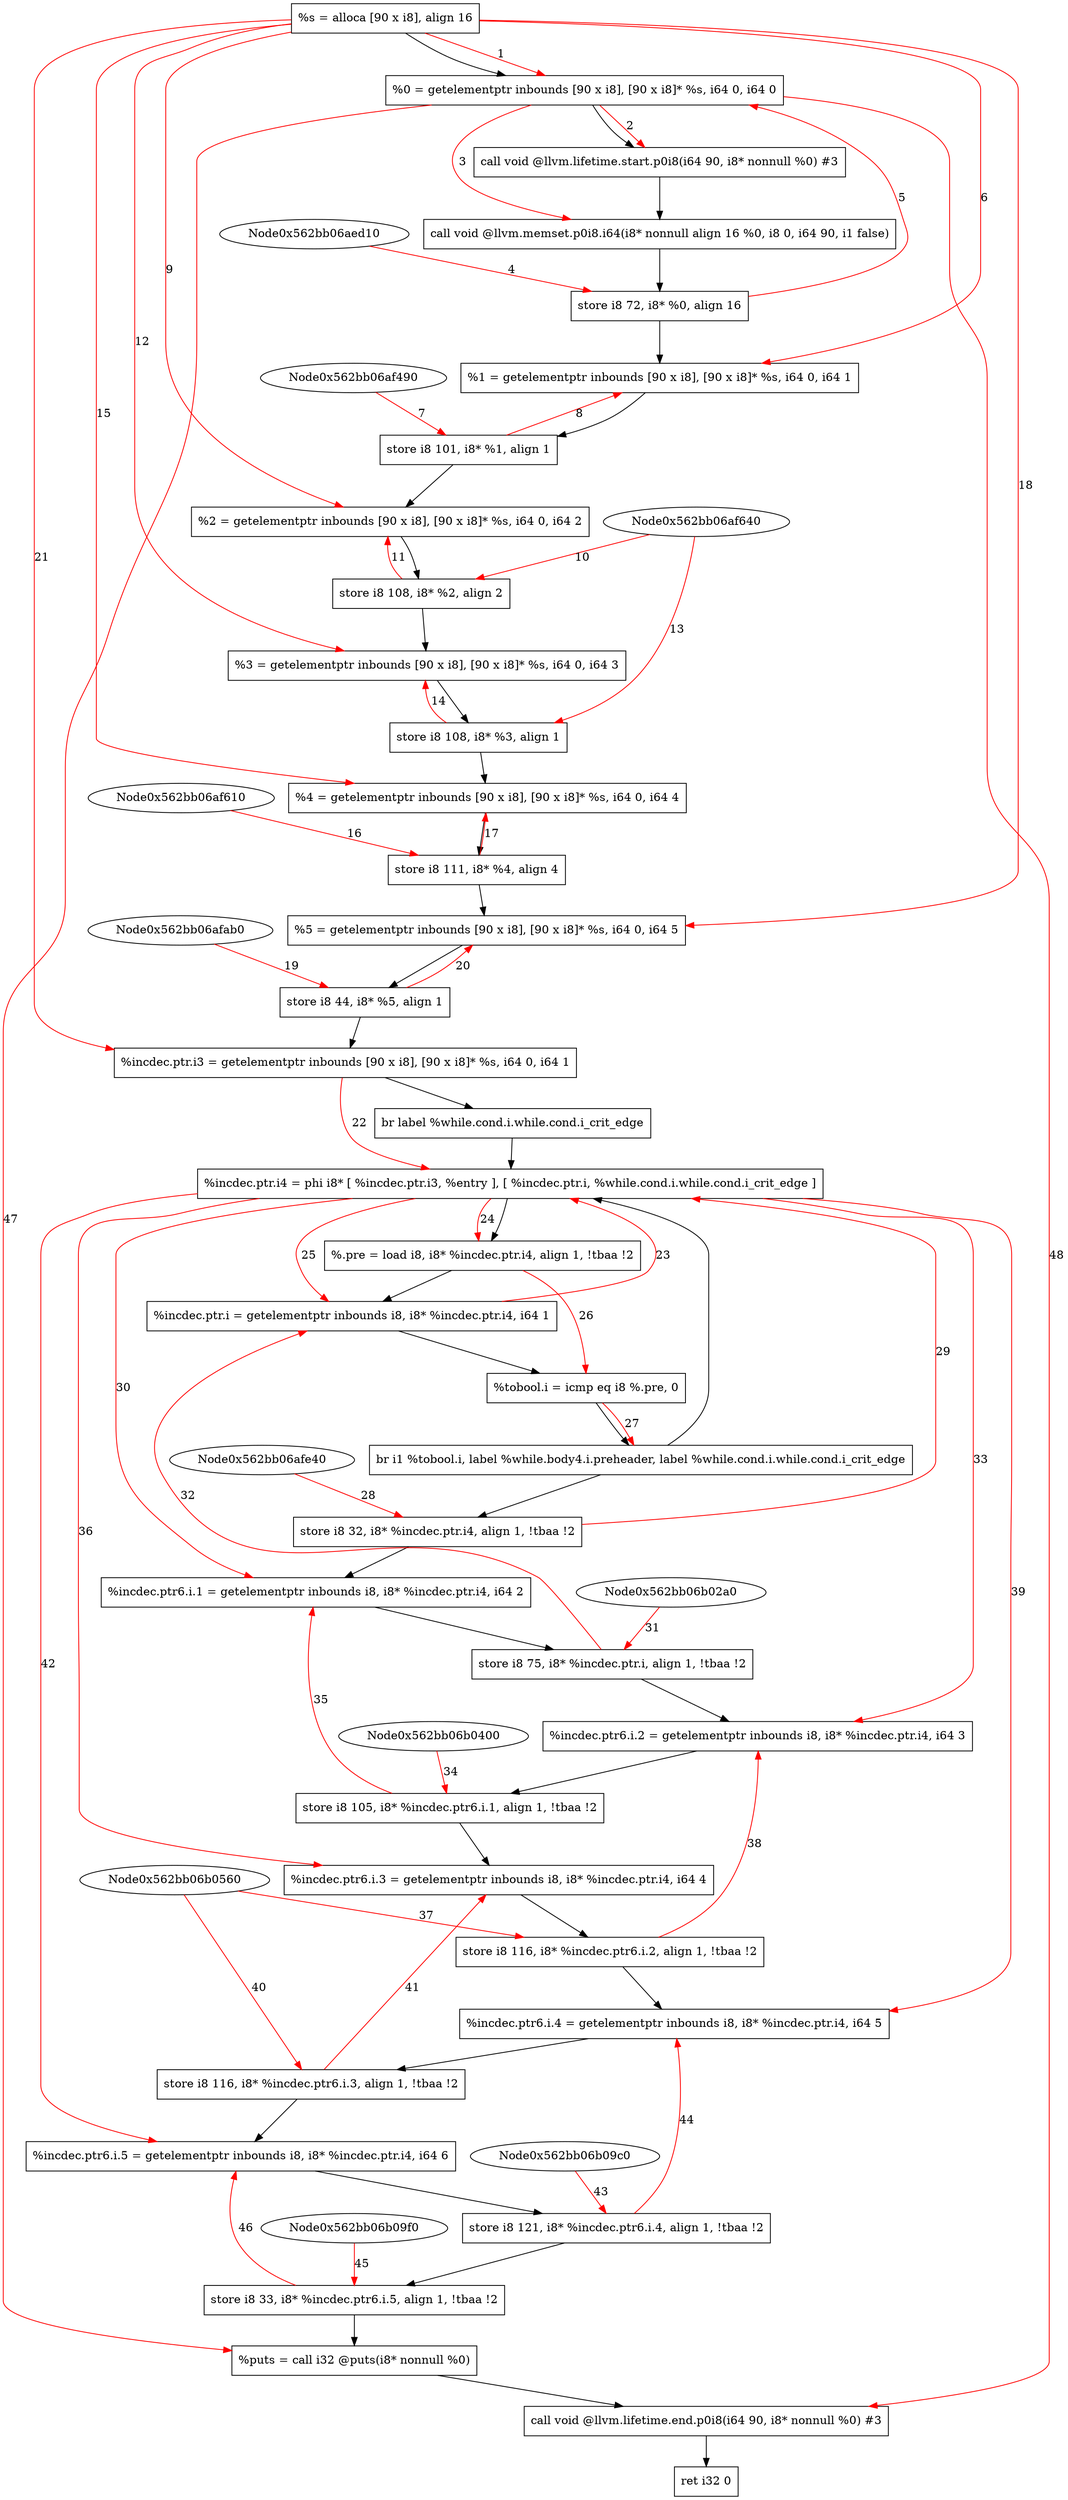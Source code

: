 digraph "CDFG for'main' function" {
	Node0x562bb06ae5a8[shape=record, label="  %s = alloca [90 x i8], align 16"]
	Node0x562bb06aec98[shape=record, label="  %0 = getelementptr inbounds [90 x i8], [90 x i8]* %s, i64 0, i64 0"]
	Node0x562bb06aeee8[shape=record, label="  call void @llvm.lifetime.start.p0i8(i64 90, i8* nonnull %0) #3"]
	Node0x562bb06af2a8[shape=record, label="  call void @llvm.memset.p0i8.i64(i8* nonnull align 16 %0, i8 0, i64 90, i1 false)"]
	Node0x562bb06af380[shape=record, label="  store i8 72, i8* %0, align 16"]
	Node0x562bb06af418[shape=record, label="  %1 = getelementptr inbounds [90 x i8], [90 x i8]* %s, i64 0, i64 1"]
	Node0x562bb06af4f0[shape=record, label="  store i8 101, i8* %1, align 1"]
	Node0x562bb06af5b8[shape=record, label="  %2 = getelementptr inbounds [90 x i8], [90 x i8]* %s, i64 0, i64 2"]
	Node0x562bb06af6a0[shape=record, label="  store i8 108, i8* %2, align 2"]
	Node0x562bb06af768[shape=record, label="  %3 = getelementptr inbounds [90 x i8], [90 x i8]* %s, i64 0, i64 3"]
	Node0x562bb06af7f0[shape=record, label="  store i8 108, i8* %3, align 1"]
	Node0x562bb06af8b8[shape=record, label="  %4 = getelementptr inbounds [90 x i8], [90 x i8]* %s, i64 0, i64 4"]
	Node0x562bb06af990[shape=record, label="  store i8 111, i8* %4, align 4"]
	Node0x562bb06afa58[shape=record, label="  %5 = getelementptr inbounds [90 x i8], [90 x i8]* %s, i64 0, i64 5"]
	Node0x562bb06afb10[shape=record, label="  store i8 44, i8* %5, align 1"]
	Node0x562bb06afba8[shape=record, label="  %incdec.ptr.i3 = getelementptr inbounds [90 x i8], [90 x i8]* %s, i64 0, i64 1"]
	Node0x562bb06afd98[shape=record, label="  br label %while.cond.i.while.cond.i_crit_edge"]
	Node0x562bb06afe78[shape=record, label="  %incdec.ptr.i4 = phi i8* [ %incdec.ptr.i3, %entry ], [ %incdec.ptr.i, %while.cond.i.while.cond.i_crit_edge ]"]
	Node0x562bb06aff28[shape=record, label="  %.pre = load i8, i8* %incdec.ptr.i4, align 1, !tbaa !2"]
	Node0x562bb06affa0[shape=record, label="  %incdec.ptr.i = getelementptr inbounds i8, i8* %incdec.ptr.i4, i64 1"]
	Node0x562bb06b0020[shape=record, label="  %tobool.i = icmp eq i8 %.pre, 0"]
	Node0x562bb06b0158[shape=record, label="  br i1 %tobool.i, label %while.body4.i.preheader, label %while.cond.i.while.cond.i_crit_edge"]
	Node0x562bb06b01d0[shape=record, label="  store i8 32, i8* %incdec.ptr.i4, align 1, !tbaa !2"]
	Node0x562bb06b0250[shape=record, label="  %incdec.ptr6.i.1 = getelementptr inbounds i8, i8* %incdec.ptr.i4, i64 2"]
	Node0x562bb06b0300[shape=record, label="  store i8 75, i8* %incdec.ptr.i, align 1, !tbaa !2"]
	Node0x562bb06b0380[shape=record, label="  %incdec.ptr6.i.2 = getelementptr inbounds i8, i8* %incdec.ptr.i4, i64 3"]
	Node0x562bb06b0490[shape=record, label="  store i8 105, i8* %incdec.ptr6.i.1, align 1, !tbaa !2"]
	Node0x562bb06b0510[shape=record, label="  %incdec.ptr6.i.3 = getelementptr inbounds i8, i8* %incdec.ptr.i4, i64 4"]
	Node0x562bb06b05f0[shape=record, label="  store i8 116, i8* %incdec.ptr6.i.2, align 1, !tbaa !2"]
	Node0x562bb06b0670[shape=record, label="  %incdec.ptr6.i.4 = getelementptr inbounds i8, i8* %incdec.ptr.i4, i64 5"]
	Node0x562bb06b08c0[shape=record, label="  store i8 116, i8* %incdec.ptr6.i.3, align 1, !tbaa !2"]
	Node0x562bb06b0940[shape=record, label="  %incdec.ptr6.i.5 = getelementptr inbounds i8, i8* %incdec.ptr.i4, i64 6"]
	Node0x562bb06b0a50[shape=record, label="  store i8 121, i8* %incdec.ptr6.i.4, align 1, !tbaa !2"]
	Node0x562bb06b0b00[shape=record, label="  store i8 33, i8* %incdec.ptr6.i.5, align 1, !tbaa !2"]
	Node0x562bb06b0c50[shape=record, label="  %puts = call i32 @puts(i8* nonnull %0)"]
	Node0x562bb06b0e18[shape=record, label="  call void @llvm.lifetime.end.p0i8(i64 90, i8* nonnull %0) #3"]
	Node0x562bb06b0ed8[shape=record, label="  ret i32 0"]
	Node0x562bb06ae5a8 -> Node0x562bb06aec98
	Node0x562bb06aec98 -> Node0x562bb06aeee8
	Node0x562bb06aeee8 -> Node0x562bb06af2a8
	Node0x562bb06af2a8 -> Node0x562bb06af380
	Node0x562bb06af380 -> Node0x562bb06af418
	Node0x562bb06af418 -> Node0x562bb06af4f0
	Node0x562bb06af4f0 -> Node0x562bb06af5b8
	Node0x562bb06af5b8 -> Node0x562bb06af6a0
	Node0x562bb06af6a0 -> Node0x562bb06af768
	Node0x562bb06af768 -> Node0x562bb06af7f0
	Node0x562bb06af7f0 -> Node0x562bb06af8b8
	Node0x562bb06af8b8 -> Node0x562bb06af990
	Node0x562bb06af990 -> Node0x562bb06afa58
	Node0x562bb06afa58 -> Node0x562bb06afb10
	Node0x562bb06afb10 -> Node0x562bb06afba8
	Node0x562bb06afba8 -> Node0x562bb06afd98
	Node0x562bb06afd98 -> Node0x562bb06afe78
	Node0x562bb06afe78 -> Node0x562bb06aff28
	Node0x562bb06aff28 -> Node0x562bb06affa0
	Node0x562bb06affa0 -> Node0x562bb06b0020
	Node0x562bb06b0020 -> Node0x562bb06b0158
	Node0x562bb06b0158 -> Node0x562bb06b01d0
	Node0x562bb06b0158 -> Node0x562bb06afe78
	Node0x562bb06b01d0 -> Node0x562bb06b0250
	Node0x562bb06b0250 -> Node0x562bb06b0300
	Node0x562bb06b0300 -> Node0x562bb06b0380
	Node0x562bb06b0380 -> Node0x562bb06b0490
	Node0x562bb06b0490 -> Node0x562bb06b0510
	Node0x562bb06b0510 -> Node0x562bb06b05f0
	Node0x562bb06b05f0 -> Node0x562bb06b0670
	Node0x562bb06b0670 -> Node0x562bb06b08c0
	Node0x562bb06b08c0 -> Node0x562bb06b0940
	Node0x562bb06b0940 -> Node0x562bb06b0a50
	Node0x562bb06b0a50 -> Node0x562bb06b0b00
	Node0x562bb06b0b00 -> Node0x562bb06b0c50
	Node0x562bb06b0c50 -> Node0x562bb06b0e18
	Node0x562bb06b0e18 -> Node0x562bb06b0ed8
edge [color=red]
	Node0x562bb06ae5a8 -> Node0x562bb06aec98[label="1"]
	Node0x562bb06aec98 -> Node0x562bb06aeee8[label="2"]
	Node0x562bb06aec98 -> Node0x562bb06af2a8[label="3"]
	Node0x562bb06aed10 -> Node0x562bb06af380[label="4"]
	Node0x562bb06af380 -> Node0x562bb06aec98[label="5"]
	Node0x562bb06ae5a8 -> Node0x562bb06af418[label="6"]
	Node0x562bb06af490 -> Node0x562bb06af4f0[label="7"]
	Node0x562bb06af4f0 -> Node0x562bb06af418[label="8"]
	Node0x562bb06ae5a8 -> Node0x562bb06af5b8[label="9"]
	Node0x562bb06af640 -> Node0x562bb06af6a0[label="10"]
	Node0x562bb06af6a0 -> Node0x562bb06af5b8[label="11"]
	Node0x562bb06ae5a8 -> Node0x562bb06af768[label="12"]
	Node0x562bb06af640 -> Node0x562bb06af7f0[label="13"]
	Node0x562bb06af7f0 -> Node0x562bb06af768[label="14"]
	Node0x562bb06ae5a8 -> Node0x562bb06af8b8[label="15"]
	Node0x562bb06af610 -> Node0x562bb06af990[label="16"]
	Node0x562bb06af990 -> Node0x562bb06af8b8[label="17"]
	Node0x562bb06ae5a8 -> Node0x562bb06afa58[label="18"]
	Node0x562bb06afab0 -> Node0x562bb06afb10[label="19"]
	Node0x562bb06afb10 -> Node0x562bb06afa58[label="20"]
	Node0x562bb06ae5a8 -> Node0x562bb06afba8[label="21"]
	Node0x562bb06afba8 -> Node0x562bb06afe78[label="22"]
	Node0x562bb06affa0 -> Node0x562bb06afe78[label="23"]
	Node0x562bb06afe78 -> Node0x562bb06aff28[label="24"]
	Node0x562bb06afe78 -> Node0x562bb06affa0[label="25"]
	Node0x562bb06aff28 -> Node0x562bb06b0020[label="26"]
	Node0x562bb06b0020 -> Node0x562bb06b0158[label="27"]
	Node0x562bb06afe40 -> Node0x562bb06b01d0[label="28"]
	Node0x562bb06b01d0 -> Node0x562bb06afe78[label="29"]
	Node0x562bb06afe78 -> Node0x562bb06b0250[label="30"]
	Node0x562bb06b02a0 -> Node0x562bb06b0300[label="31"]
	Node0x562bb06b0300 -> Node0x562bb06affa0[label="32"]
	Node0x562bb06afe78 -> Node0x562bb06b0380[label="33"]
	Node0x562bb06b0400 -> Node0x562bb06b0490[label="34"]
	Node0x562bb06b0490 -> Node0x562bb06b0250[label="35"]
	Node0x562bb06afe78 -> Node0x562bb06b0510[label="36"]
	Node0x562bb06b0560 -> Node0x562bb06b05f0[label="37"]
	Node0x562bb06b05f0 -> Node0x562bb06b0380[label="38"]
	Node0x562bb06afe78 -> Node0x562bb06b0670[label="39"]
	Node0x562bb06b0560 -> Node0x562bb06b08c0[label="40"]
	Node0x562bb06b08c0 -> Node0x562bb06b0510[label="41"]
	Node0x562bb06afe78 -> Node0x562bb06b0940[label="42"]
	Node0x562bb06b09c0 -> Node0x562bb06b0a50[label="43"]
	Node0x562bb06b0a50 -> Node0x562bb06b0670[label="44"]
	Node0x562bb06b09f0 -> Node0x562bb06b0b00[label="45"]
	Node0x562bb06b0b00 -> Node0x562bb06b0940[label="46"]
	Node0x562bb06aec98 -> Node0x562bb06b0c50[label="47"]
	Node0x562bb06aec98 -> Node0x562bb06b0e18[label="48"]
}
